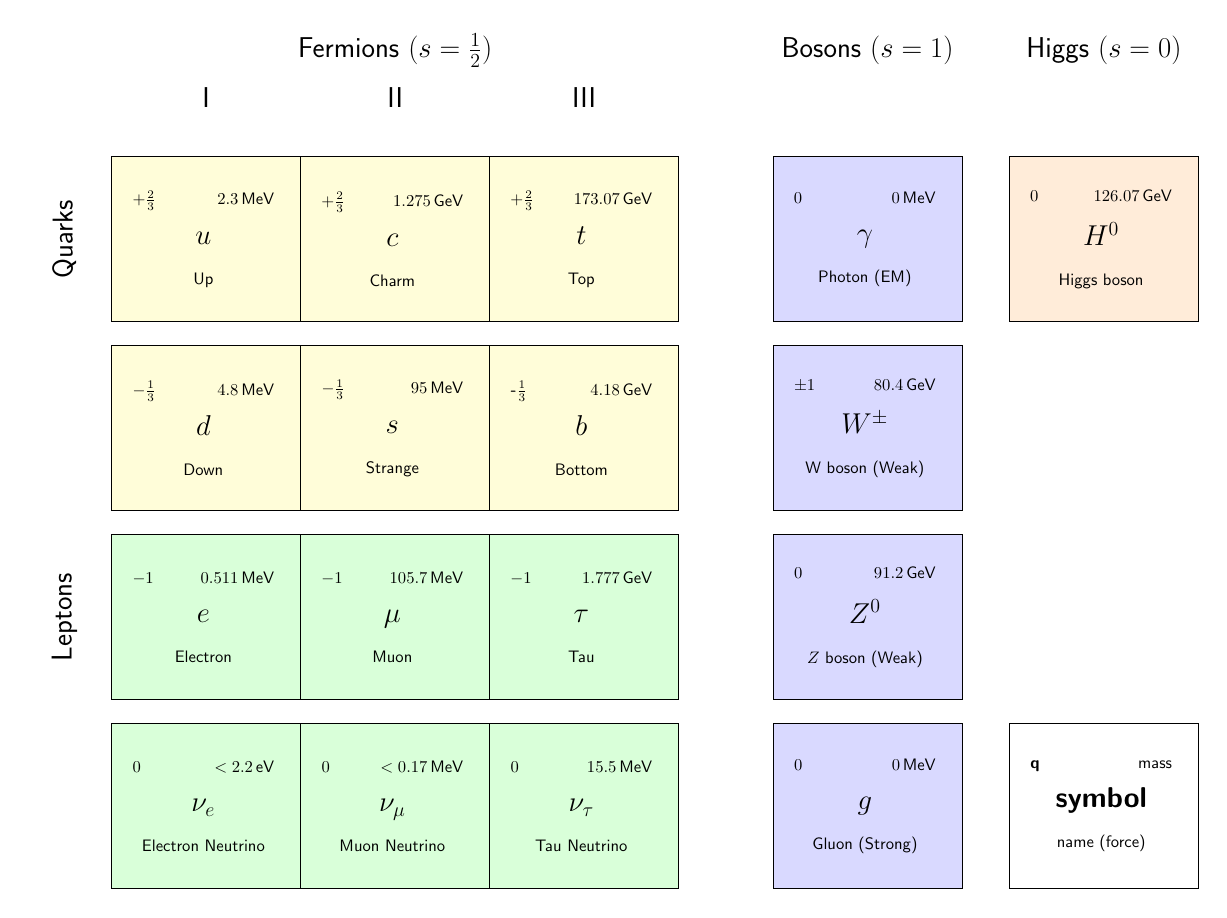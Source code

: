 % -*- root: ../../Thesis.tex -*-
\newcommand{\CommonElementTextFormat}[4]
{
  \begin{minipage}{3cm}
    \centering
      {\textbf{#1} \hfill #2}%
      \linebreak \linebreak
      {\textbf{#3}}%
      \linebreak \linebreak
      {{#4}}
  \end{minipage}
}

\newcommand{\NaturalElementTextFormat}[4]
{
  \CommonElementTextFormat{#1}{#2}{\LARGE {#3}}{#4}
}

\begin{tikzpicture}[font=\sffamily, scale=0.6, transform shape]
  \tikzstyle{FermionFill} = [fill=yellow!15]
  \tikzstyle{Fermion} = [draw=black, FermionFill, minimum width=4cm, minimum height=3.5cm, node distance=4cm]

  \tikzstyle{QuarkFill} = [fill=yellow!15]
  \tikzstyle{Quark} = [Fermion, QuarkFill]

  \tikzstyle{LeptonFill} = [fill=green!15]
  \tikzstyle{Lepton} = [Fermion, LeptonFill]
  
  \tikzstyle{BosonFill} = [fill=blue!15]
  \tikzstyle{Boson} = [draw=black, BosonFill, minimum width=4cm, minimum height=3.5cm, node distance=4cm]
  
  \tikzstyle{HiggsFill} = [fill=orange!15]
  \tikzstyle{Higgs} = [Boson, HiggsFill]

  \tikzstyle{GenerationLabel} = [font={\sffamily\LARGE}, minimum width=2.75cm, node distance=3.0cm]

  \node[name=Up, Quark] {\NaturalElementTextFormat{$+\frac{2}{3}$}{$2.3$\,MeV}{$u$}{Up}};
  \node[name=Down, below of=Up, Quark] {\NaturalElementTextFormat{$-\frac{1}{3}$}{$4.8$\,MeV}{$d$}{Down}};
  \node[name=Charm, right of=Up, Quark] {\NaturalElementTextFormat{$+\frac{2}{3}$}{$1.275$\,GeV}{$c$}{Charm}};
  \node[name=Strange, below of=Charm, Quark] {\NaturalElementTextFormat{$-\frac{1}{3}$}{$95$\,MeV}{$s$}{Strange}};
  \node[name=Top, right of=Charm, Quark] {\NaturalElementTextFormat{$+\frac{2}{3}$}{$173.07$\,GeV}{$t$}{Top}};
  \node[name=Bottom, below of=Top, Quark] {\NaturalElementTextFormat{-$\frac{1}{3}$}{$4.18$\,GeV}{$b$}{Bottom}};
  
  \node[name=Electron, below of=Down, Lepton] {\NaturalElementTextFormat{$-1$}{$0.511$\,MeV}{$e$}{Electron}};
  \node[name=Electron Neutrino, below of=Electron, Lepton] {\NaturalElementTextFormat{$0$}{$<2.2$\,eV}{$\nu_{e}$}{Electron Neutrino}};
  \node[name=Muon, right of=Electron, Lepton] {\NaturalElementTextFormat{$-1$}{$105.7$\,MeV}{$\mu$}{Muon}};
  \node[name=Muon Neutrino, below of=Muon, Lepton] {\NaturalElementTextFormat{$0$}{$<0.17$\,MeV}{$\nu_{\mu}$}{Muon Neutrino}};
  \node[name=Tau, right of=Muon, Lepton] {\NaturalElementTextFormat{$-1$}{$1.777$\,GeV}{$\tau$}{Tau}};
  \node[name=Tau Neutrino, below of=Tau, Lepton] {\NaturalElementTextFormat{$0$}{$15.5$\,MeV}{$\nu_{\tau}$}{Tau Neutrino}};

  \node[name=Generation1, above of=Up, GenerationLabel] {I};
  \node[name=Generation2, above of=Charm, GenerationLabel] {II};
  \node[name=Generation3, above of=Top, GenerationLabel] {III};

  \node[name=FermionName, above of=Generation2, GenerationLabel, node distance=1cm] {Fermions $(s=\frac{1}{2})$};

  \node[name=LeptonLabel, left of=Electron, GenerationLabel, rotate=90]{Leptons};
  \node[name=QuarkLabel, left of=Up, GenerationLabel, rotate=90]{Quarks};

  \node[name=Photon, Boson, right of=Top, xshift=2cm] {\NaturalElementTextFormat{$0$}{$0$\,MeV}{$\gamma$}{Photon (EM)}};
  \node[name=W, below of=Photon, Boson] {\NaturalElementTextFormat{$\pm1$}{$80.4$\,GeV}{$W^{\pm}$}{W boson (Weak)}};
  \node[name=Z, below of=W, Boson] {\NaturalElementTextFormat{$0$}{$91.2$\,GeV}{$Z^{0}$}{$Z$ boson (Weak)}};
  \node[name=Gluon, below of=Z, Boson] {\NaturalElementTextFormat{$0$}{$0$\,MeV}{$g$}{Gluon (Strong)}};
  \node[name=Higgs, right of=Photon, Higgs, xshift=1cm] {\NaturalElementTextFormat{$0$}{$126.07$\,GeV}{$H^{0}$}{Higgs boson}};
  \node[name=Legend, right of=Gluon, Boson, fill=white, xshift=1cm] {\NaturalElementTextFormat{q}{mass}{symbol}{name (force)}};
  
  \node[name=QuarkLabel, above of=Photon, GenerationLabel, node distance=4cm]{Bosons $(s=1)$};
  \node[name=QuarkLabel, above of=Higgs, GenerationLabel, node distance=4cm]{Higgs $(s=0)$};
\end{tikzpicture}